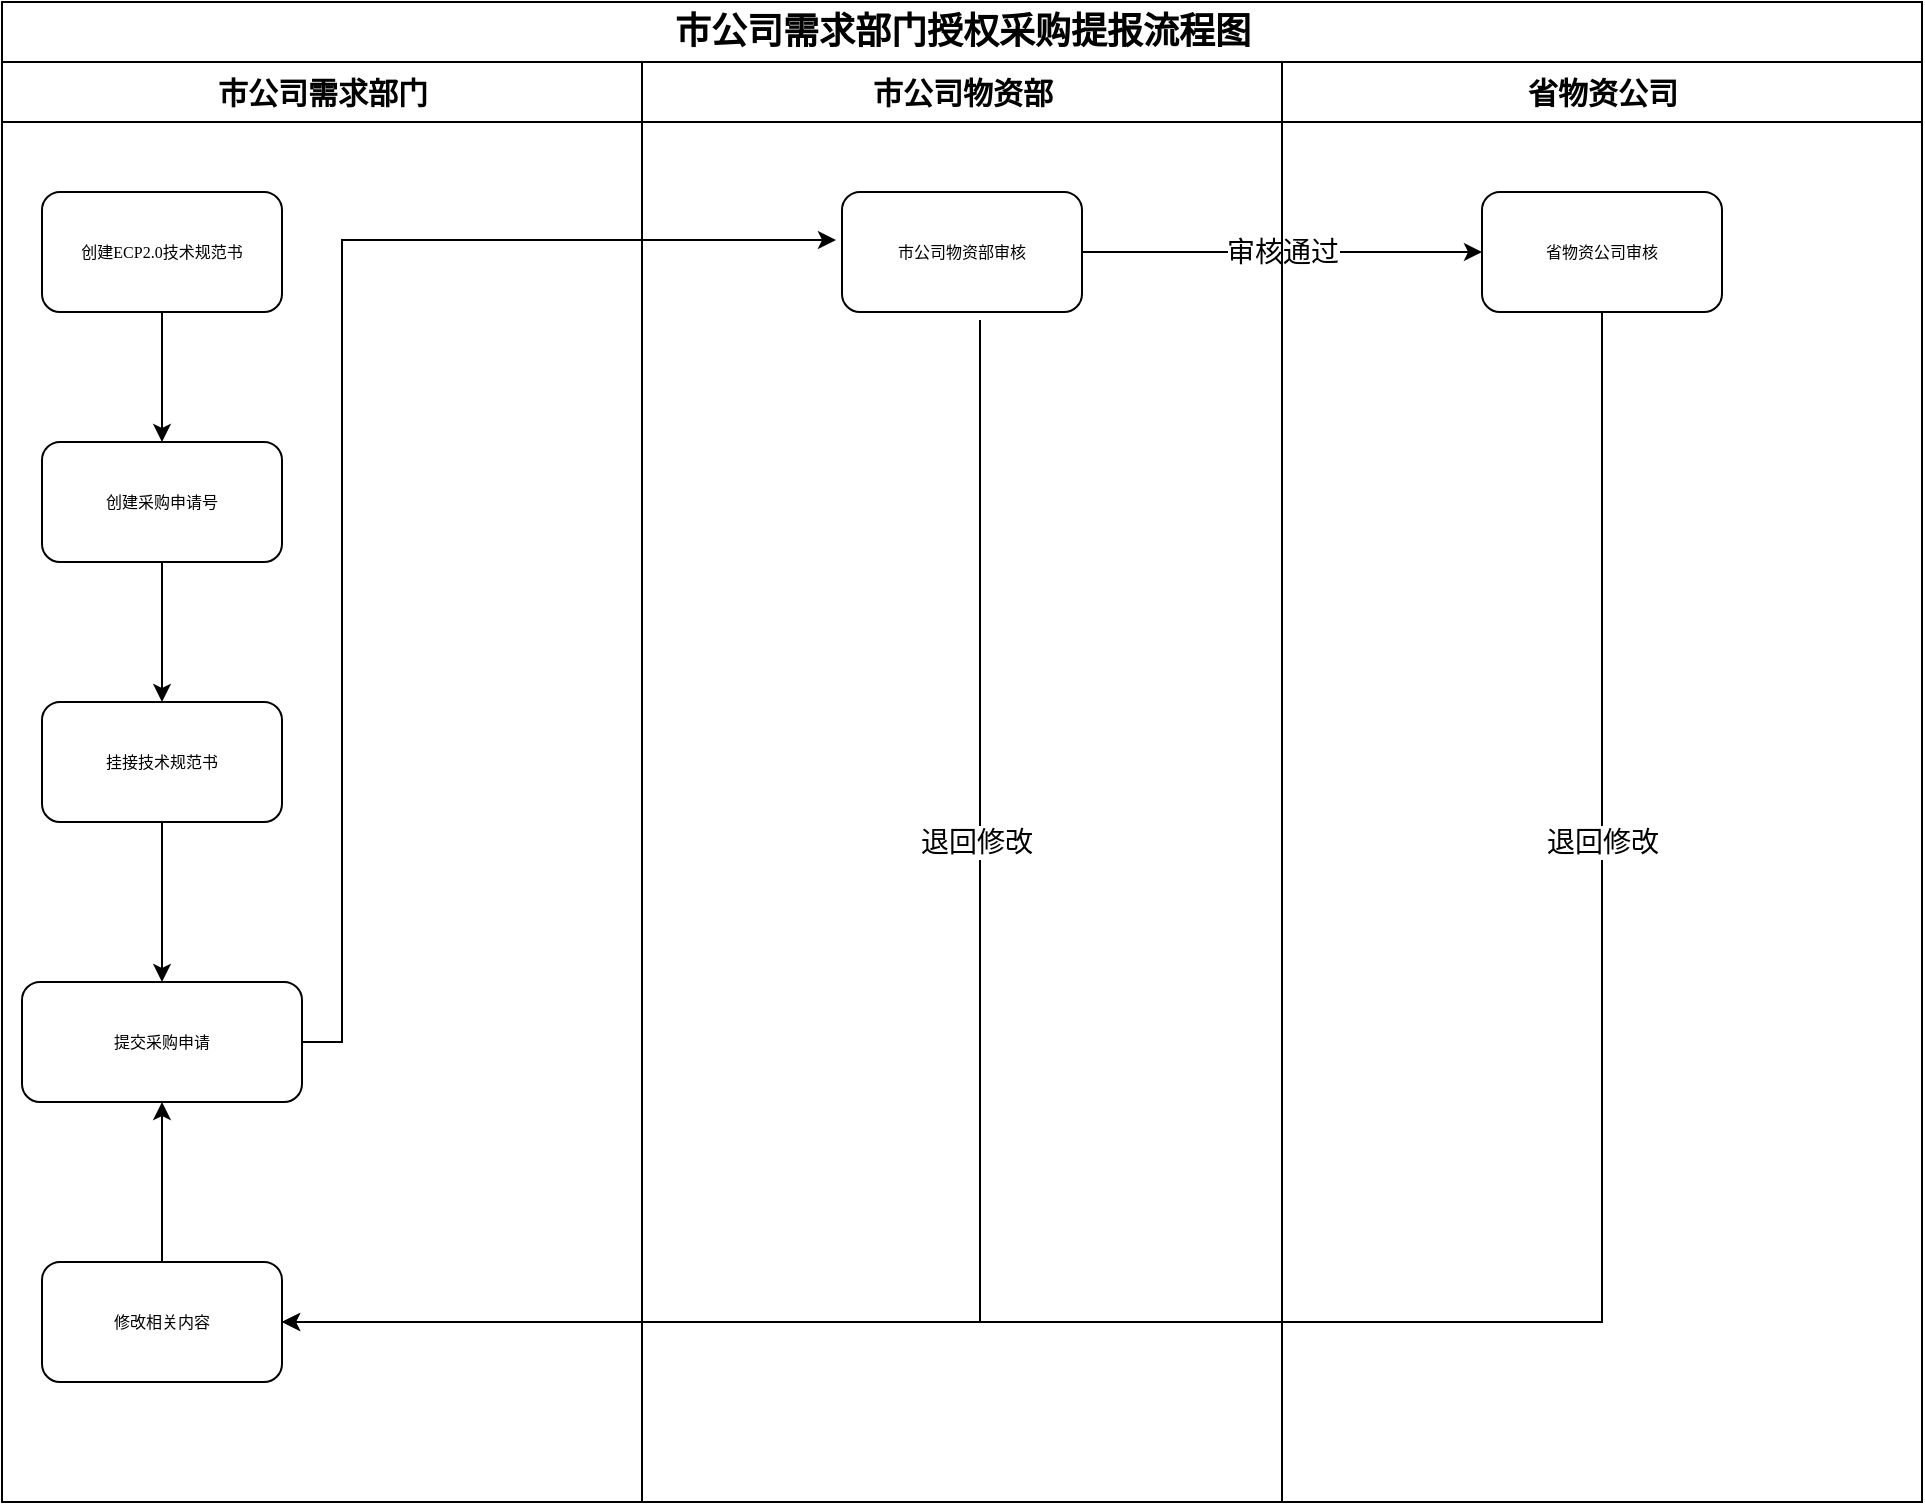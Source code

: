 <mxfile version="14.1.9" type="github">
  <diagram id="aqPo9Mse1N2Et3PvXwCJ" name="Page-1">
    <mxGraphModel dx="1422" dy="706" grid="1" gridSize="10" guides="1" tooltips="1" connect="1" arrows="1" fold="1" page="1" pageScale="1" pageWidth="827" pageHeight="1169" math="0" shadow="0">
      <root>
        <mxCell id="0" />
        <mxCell id="1" parent="0" />
        <mxCell id="iqzAFODL22Mn3UQDVmFt-21" value="&lt;font style=&quot;font-size: 18px&quot;&gt;市公司需求部门授权采购提报流程图&lt;/font&gt;" style="swimlane;html=1;childLayout=stackLayout;startSize=30;rounded=0;shadow=0;labelBackgroundColor=none;strokeWidth=1;fontFamily=Verdana;fontSize=18;align=center;" vertex="1" parent="1">
          <mxGeometry x="70" y="40" width="960" height="750" as="geometry" />
        </mxCell>
        <mxCell id="iqzAFODL22Mn3UQDVmFt-22" value="市公司需求部门" style="swimlane;html=1;startSize=30;fontSize=15;" vertex="1" parent="iqzAFODL22Mn3UQDVmFt-21">
          <mxGeometry y="30" width="320" height="720" as="geometry" />
        </mxCell>
        <mxCell id="iqzAFODL22Mn3UQDVmFt-23" style="edgeStyle=orthogonalEdgeStyle;rounded=0;orthogonalLoop=1;jettySize=auto;html=1;exitX=0.5;exitY=1;exitDx=0;exitDy=0;entryX=0.5;entryY=0;entryDx=0;entryDy=0;fontSize=18;" edge="1" parent="iqzAFODL22Mn3UQDVmFt-22" source="iqzAFODL22Mn3UQDVmFt-24" target="iqzAFODL22Mn3UQDVmFt-26">
          <mxGeometry relative="1" as="geometry" />
        </mxCell>
        <mxCell id="iqzAFODL22Mn3UQDVmFt-24" value="创建ECP2.0技术规范书" style="rounded=1;whiteSpace=wrap;html=1;shadow=0;labelBackgroundColor=none;strokeWidth=1;fontFamily=Verdana;fontSize=8;align=center;" vertex="1" parent="iqzAFODL22Mn3UQDVmFt-22">
          <mxGeometry x="20" y="65" width="120" height="60" as="geometry" />
        </mxCell>
        <mxCell id="iqzAFODL22Mn3UQDVmFt-25" style="edgeStyle=orthogonalEdgeStyle;rounded=0;orthogonalLoop=1;jettySize=auto;html=1;entryX=0.5;entryY=0;entryDx=0;entryDy=0;fontSize=18;" edge="1" parent="iqzAFODL22Mn3UQDVmFt-22" source="iqzAFODL22Mn3UQDVmFt-26" target="iqzAFODL22Mn3UQDVmFt-27">
          <mxGeometry relative="1" as="geometry" />
        </mxCell>
        <mxCell id="iqzAFODL22Mn3UQDVmFt-26" value="创建采购申请号" style="rounded=1;whiteSpace=wrap;html=1;shadow=0;labelBackgroundColor=none;strokeWidth=1;fontFamily=Verdana;fontSize=8;align=center;" vertex="1" parent="iqzAFODL22Mn3UQDVmFt-22">
          <mxGeometry x="20" y="190" width="120" height="60" as="geometry" />
        </mxCell>
        <mxCell id="iqzAFODL22Mn3UQDVmFt-27" value="挂接技术规范书" style="rounded=1;whiteSpace=wrap;html=1;shadow=0;labelBackgroundColor=none;strokeWidth=1;fontFamily=Verdana;fontSize=8;align=center;" vertex="1" parent="iqzAFODL22Mn3UQDVmFt-22">
          <mxGeometry x="20" y="320" width="120" height="60" as="geometry" />
        </mxCell>
        <mxCell id="iqzAFODL22Mn3UQDVmFt-30" value="市公司物资部" style="swimlane;html=1;startSize=30;fontSize=15;fontStyle=1" vertex="1" parent="iqzAFODL22Mn3UQDVmFt-21">
          <mxGeometry x="320" y="30" width="320" height="720" as="geometry" />
        </mxCell>
        <mxCell id="iqzAFODL22Mn3UQDVmFt-31" value="市公司物资部审核" style="whiteSpace=wrap;html=1;rounded=1;shadow=0;fontFamily=Verdana;fontSize=8;strokeWidth=1;" vertex="1" parent="iqzAFODL22Mn3UQDVmFt-30">
          <mxGeometry x="100" y="65" width="120" height="60" as="geometry" />
        </mxCell>
        <mxCell id="iqzAFODL22Mn3UQDVmFt-34" value="审核通过" style="edgeStyle=orthogonalEdgeStyle;rounded=0;orthogonalLoop=1;jettySize=auto;html=1;fontSize=14;" edge="1" parent="iqzAFODL22Mn3UQDVmFt-21" source="iqzAFODL22Mn3UQDVmFt-31" target="iqzAFODL22Mn3UQDVmFt-36">
          <mxGeometry relative="1" as="geometry" />
        </mxCell>
        <mxCell id="iqzAFODL22Mn3UQDVmFt-35" value="省物资公司" style="swimlane;html=1;startSize=30;fontSize=15;" vertex="1" parent="iqzAFODL22Mn3UQDVmFt-21">
          <mxGeometry x="640" y="30" width="320" height="720" as="geometry" />
        </mxCell>
        <mxCell id="iqzAFODL22Mn3UQDVmFt-36" value="省物资公司审核" style="whiteSpace=wrap;html=1;rounded=1;shadow=0;fontFamily=Verdana;fontSize=8;strokeWidth=1;" vertex="1" parent="iqzAFODL22Mn3UQDVmFt-35">
          <mxGeometry x="100" y="65" width="120" height="60" as="geometry" />
        </mxCell>
        <mxCell id="iqzAFODL22Mn3UQDVmFt-41" value="" style="edgeStyle=orthogonalEdgeStyle;rounded=0;orthogonalLoop=1;jettySize=auto;html=1;fontSize=18;entryX=-0.025;entryY=0.4;entryDx=0;entryDy=0;entryPerimeter=0;" edge="1" parent="1" source="iqzAFODL22Mn3UQDVmFt-42" target="iqzAFODL22Mn3UQDVmFt-31">
          <mxGeometry relative="1" as="geometry">
            <Array as="points">
              <mxPoint x="240" y="560" />
              <mxPoint x="240" y="159" />
            </Array>
            <mxPoint x="370" y="165" as="targetPoint" />
          </mxGeometry>
        </mxCell>
        <mxCell id="iqzAFODL22Mn3UQDVmFt-42" value="提交采购申请" style="whiteSpace=wrap;html=1;rounded=1;shadow=0;fontFamily=Verdana;fontSize=8;strokeWidth=1;" vertex="1" parent="1">
          <mxGeometry x="80" y="530" width="140" height="60" as="geometry" />
        </mxCell>
        <mxCell id="iqzAFODL22Mn3UQDVmFt-43" value="" style="edgeStyle=orthogonalEdgeStyle;rounded=0;orthogonalLoop=1;jettySize=auto;html=1;fontSize=18;" edge="1" parent="1" source="iqzAFODL22Mn3UQDVmFt-27" target="iqzAFODL22Mn3UQDVmFt-42">
          <mxGeometry relative="1" as="geometry" />
        </mxCell>
        <mxCell id="iqzAFODL22Mn3UQDVmFt-44" style="edgeStyle=orthogonalEdgeStyle;rounded=0;orthogonalLoop=1;jettySize=auto;html=1;fontSize=14;entryX=1;entryY=0.5;entryDx=0;entryDy=0;exitX=0.575;exitY=1.067;exitDx=0;exitDy=0;exitPerimeter=0;" edge="1" parent="1" source="iqzAFODL22Mn3UQDVmFt-31" target="iqzAFODL22Mn3UQDVmFt-47">
          <mxGeometry relative="1" as="geometry">
            <mxPoint x="430" y="660" as="targetPoint" />
            <Array as="points">
              <mxPoint x="559" y="700" />
            </Array>
            <mxPoint x="430" y="195" as="sourcePoint" />
          </mxGeometry>
        </mxCell>
        <mxCell id="iqzAFODL22Mn3UQDVmFt-45" value="退回修改" style="edgeLabel;html=1;align=center;verticalAlign=middle;resizable=0;points=[];fontSize=14;" vertex="1" connectable="0" parent="iqzAFODL22Mn3UQDVmFt-44">
          <mxGeometry x="-0.346" y="-2" relative="1" as="geometry">
            <mxPoint y="-17.02" as="offset" />
          </mxGeometry>
        </mxCell>
        <mxCell id="iqzAFODL22Mn3UQDVmFt-46" style="edgeStyle=orthogonalEdgeStyle;rounded=0;orthogonalLoop=1;jettySize=auto;html=1;entryX=0.5;entryY=1;entryDx=0;entryDy=0;fontSize=14;" edge="1" parent="1" source="iqzAFODL22Mn3UQDVmFt-47" target="iqzAFODL22Mn3UQDVmFt-42">
          <mxGeometry relative="1" as="geometry" />
        </mxCell>
        <mxCell id="iqzAFODL22Mn3UQDVmFt-47" value="修改相关内容" style="whiteSpace=wrap;html=1;rounded=1;shadow=0;fontFamily=Verdana;fontSize=8;strokeWidth=1;" vertex="1" parent="1">
          <mxGeometry x="90" y="670" width="120" height="60" as="geometry" />
        </mxCell>
        <mxCell id="iqzAFODL22Mn3UQDVmFt-39" style="edgeStyle=orthogonalEdgeStyle;rounded=0;orthogonalLoop=1;jettySize=auto;html=1;fontSize=14;exitX=0.5;exitY=1;exitDx=0;exitDy=0;entryX=1;entryY=0.5;entryDx=0;entryDy=0;" edge="1" parent="1" source="iqzAFODL22Mn3UQDVmFt-36" target="iqzAFODL22Mn3UQDVmFt-47">
          <mxGeometry relative="1" as="geometry">
            <Array as="points">
              <mxPoint x="870" y="700" />
            </Array>
            <mxPoint x="820" y="270" as="sourcePoint" />
            <mxPoint x="220" y="700" as="targetPoint" />
          </mxGeometry>
        </mxCell>
        <mxCell id="iqzAFODL22Mn3UQDVmFt-40" value="退回修改" style="edgeLabel;html=1;align=center;verticalAlign=middle;resizable=0;points=[];fontSize=14;" vertex="1" connectable="0" parent="iqzAFODL22Mn3UQDVmFt-39">
          <mxGeometry x="-0.095" relative="1" as="geometry">
            <mxPoint x="22" y="-240" as="offset" />
          </mxGeometry>
        </mxCell>
      </root>
    </mxGraphModel>
  </diagram>
</mxfile>
